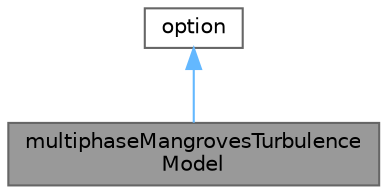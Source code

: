digraph "multiphaseMangrovesTurbulenceModel"
{
 // LATEX_PDF_SIZE
  bgcolor="transparent";
  edge [fontname=Helvetica,fontsize=10,labelfontname=Helvetica,labelfontsize=10];
  node [fontname=Helvetica,fontsize=10,shape=box,height=0.2,width=0.4];
  Node1 [id="Node000001",label="multiphaseMangrovesTurbulence\lModel",height=0.2,width=0.4,color="gray40", fillcolor="grey60", style="filled", fontcolor="black",tooltip=" "];
  Node2 -> Node1 [id="edge1_Node000001_Node000002",dir="back",color="steelblue1",style="solid",tooltip=" "];
  Node2 [id="Node000002",label="option",height=0.2,width=0.4,color="gray40", fillcolor="white", style="filled",URL="$classFoam_1_1fv_1_1option.html",tooltip="Base abstract class for handling finite volume options (i.e. fvOption)."];
}
